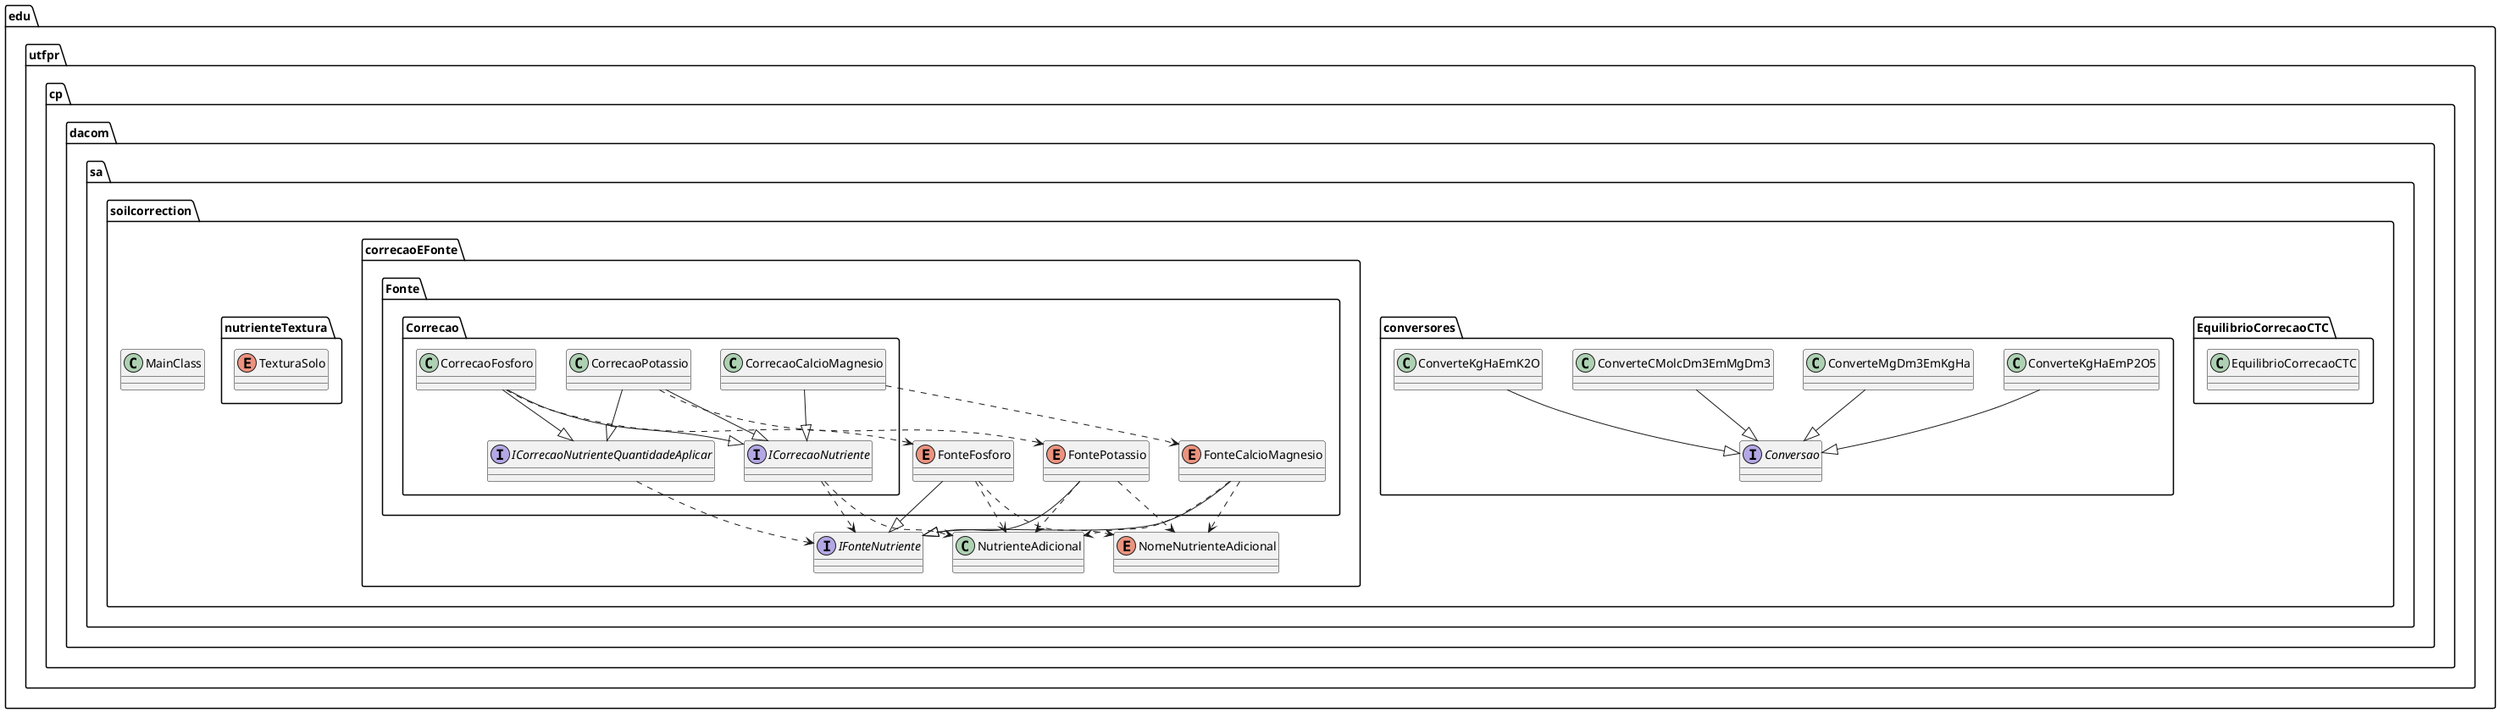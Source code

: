 @startuml
class edu.utfpr.cp.dacom.sa.soilcorrection.MainClass
class edu.utfpr.cp.dacom.sa.soilcorrection.EquilibrioCorrecaoCTC.EquilibrioCorrecaoCTC
class edu.utfpr.cp.dacom.sa.soilcorrection.conversores.ConverteCMolcDm3EmMgDm3
class edu.utfpr.cp.dacom.sa.soilcorrection.conversores.ConverteKgHaEmK2O
class edu.utfpr.cp.dacom.sa.soilcorrection.conversores.ConverteKgHaEmP2O5
class edu.utfpr.cp.dacom.sa.soilcorrection.conversores.ConverteMgDm3EmKgHa
class edu.utfpr.cp.dacom.sa.soilcorrection.correcaoEFonte.Fonte.Correcao.CorrecaoCalcioMagnesio
class edu.utfpr.cp.dacom.sa.soilcorrection.correcaoEFonte.Fonte.Correcao.CorrecaoFosforo
class edu.utfpr.cp.dacom.sa.soilcorrection.correcaoEFonte.Fonte.Correcao.CorrecaoPotassio
class edu.utfpr.cp.dacom.sa.soilcorrection.correcaoEFonte.NutrienteAdicional
enum edu.utfpr.cp.dacom.sa.soilcorrection.correcaoEFonte.Fonte.FonteCalcioMagnesio
enum edu.utfpr.cp.dacom.sa.soilcorrection.correcaoEFonte.Fonte.FonteFosforo
enum edu.utfpr.cp.dacom.sa.soilcorrection.correcaoEFonte.Fonte.FontePotassio
enum edu.utfpr.cp.dacom.sa.soilcorrection.correcaoEFonte.NomeNutrienteAdicional
enum edu.utfpr.cp.dacom.sa.soilcorrection.nutrienteTextura.TexturaSolo
interface edu.utfpr.cp.dacom.sa.soilcorrection.conversores.Conversao
interface edu.utfpr.cp.dacom.sa.soilcorrection.correcaoEFonte.Fonte.Correcao.ICorrecaoNutriente
interface edu.utfpr.cp.dacom.sa.soilcorrection.correcaoEFonte.Fonte.Correcao.ICorrecaoNutrienteQuantidadeAplicar
interface edu.utfpr.cp.dacom.sa.soilcorrection.correcaoEFonte.IFonteNutriente
edu.utfpr.cp.dacom.sa.soilcorrection.conversores.ConverteCMolcDm3EmMgDm3 --|> edu.utfpr.cp.dacom.sa.soilcorrection.conversores.Conversao
edu.utfpr.cp.dacom.sa.soilcorrection.conversores.ConverteKgHaEmK2O --|> edu.utfpr.cp.dacom.sa.soilcorrection.conversores.Conversao
edu.utfpr.cp.dacom.sa.soilcorrection.conversores.ConverteKgHaEmP2O5 --|> edu.utfpr.cp.dacom.sa.soilcorrection.conversores.Conversao
edu.utfpr.cp.dacom.sa.soilcorrection.conversores.ConverteMgDm3EmKgHa --|> edu.utfpr.cp.dacom.sa.soilcorrection.conversores.Conversao
edu.utfpr.cp.dacom.sa.soilcorrection.correcaoEFonte.Fonte.Correcao.CorrecaoCalcioMagnesio ..> edu.utfpr.cp.dacom.sa.soilcorrection.correcaoEFonte.Fonte.FonteCalcioMagnesio
edu.utfpr.cp.dacom.sa.soilcorrection.correcaoEFonte.Fonte.Correcao.CorrecaoCalcioMagnesio --|> edu.utfpr.cp.dacom.sa.soilcorrection.correcaoEFonte.Fonte.Correcao.ICorrecaoNutriente
edu.utfpr.cp.dacom.sa.soilcorrection.correcaoEFonte.Fonte.Correcao.CorrecaoFosforo ..> edu.utfpr.cp.dacom.sa.soilcorrection.correcaoEFonte.Fonte.FonteFosforo
edu.utfpr.cp.dacom.sa.soilcorrection.correcaoEFonte.Fonte.Correcao.CorrecaoFosforo --|> edu.utfpr.cp.dacom.sa.soilcorrection.correcaoEFonte.Fonte.Correcao.ICorrecaoNutriente
edu.utfpr.cp.dacom.sa.soilcorrection.correcaoEFonte.Fonte.Correcao.CorrecaoFosforo --|> edu.utfpr.cp.dacom.sa.soilcorrection.correcaoEFonte.Fonte.Correcao.ICorrecaoNutrienteQuantidadeAplicar
edu.utfpr.cp.dacom.sa.soilcorrection.correcaoEFonte.Fonte.Correcao.CorrecaoPotassio ..> edu.utfpr.cp.dacom.sa.soilcorrection.correcaoEFonte.Fonte.FontePotassio
edu.utfpr.cp.dacom.sa.soilcorrection.correcaoEFonte.Fonte.Correcao.CorrecaoPotassio --|> edu.utfpr.cp.dacom.sa.soilcorrection.correcaoEFonte.Fonte.Correcao.ICorrecaoNutriente
edu.utfpr.cp.dacom.sa.soilcorrection.correcaoEFonte.Fonte.Correcao.CorrecaoPotassio --|> edu.utfpr.cp.dacom.sa.soilcorrection.correcaoEFonte.Fonte.Correcao.ICorrecaoNutrienteQuantidadeAplicar
edu.utfpr.cp.dacom.sa.soilcorrection.correcaoEFonte.Fonte.FonteCalcioMagnesio ..> edu.utfpr.cp.dacom.sa.soilcorrection.correcaoEFonte.NutrienteAdicional
edu.utfpr.cp.dacom.sa.soilcorrection.correcaoEFonte.Fonte.FonteCalcioMagnesio ..> edu.utfpr.cp.dacom.sa.soilcorrection.correcaoEFonte.NomeNutrienteAdicional
edu.utfpr.cp.dacom.sa.soilcorrection.correcaoEFonte.Fonte.FonteCalcioMagnesio --|> edu.utfpr.cp.dacom.sa.soilcorrection.correcaoEFonte.IFonteNutriente
edu.utfpr.cp.dacom.sa.soilcorrection.correcaoEFonte.Fonte.FonteFosforo ..> edu.utfpr.cp.dacom.sa.soilcorrection.correcaoEFonte.NutrienteAdicional
edu.utfpr.cp.dacom.sa.soilcorrection.correcaoEFonte.Fonte.FonteFosforo ..> edu.utfpr.cp.dacom.sa.soilcorrection.correcaoEFonte.NomeNutrienteAdicional
edu.utfpr.cp.dacom.sa.soilcorrection.correcaoEFonte.Fonte.FonteFosforo --|> edu.utfpr.cp.dacom.sa.soilcorrection.correcaoEFonte.IFonteNutriente
edu.utfpr.cp.dacom.sa.soilcorrection.correcaoEFonte.Fonte.FontePotassio ..> edu.utfpr.cp.dacom.sa.soilcorrection.correcaoEFonte.NutrienteAdicional
edu.utfpr.cp.dacom.sa.soilcorrection.correcaoEFonte.Fonte.FontePotassio ..> edu.utfpr.cp.dacom.sa.soilcorrection.correcaoEFonte.NomeNutrienteAdicional
edu.utfpr.cp.dacom.sa.soilcorrection.correcaoEFonte.Fonte.FontePotassio --|> edu.utfpr.cp.dacom.sa.soilcorrection.correcaoEFonte.IFonteNutriente
edu.utfpr.cp.dacom.sa.soilcorrection.correcaoEFonte.Fonte.Correcao.ICorrecaoNutriente ..> edu.utfpr.cp.dacom.sa.soilcorrection.correcaoEFonte.NutrienteAdicional
edu.utfpr.cp.dacom.sa.soilcorrection.correcaoEFonte.Fonte.Correcao.ICorrecaoNutriente ..> edu.utfpr.cp.dacom.sa.soilcorrection.correcaoEFonte.IFonteNutriente
edu.utfpr.cp.dacom.sa.soilcorrection.correcaoEFonte.Fonte.Correcao.ICorrecaoNutrienteQuantidadeAplicar ..> edu.utfpr.cp.dacom.sa.soilcorrection.correcaoEFonte.IFonteNutriente
@enduml